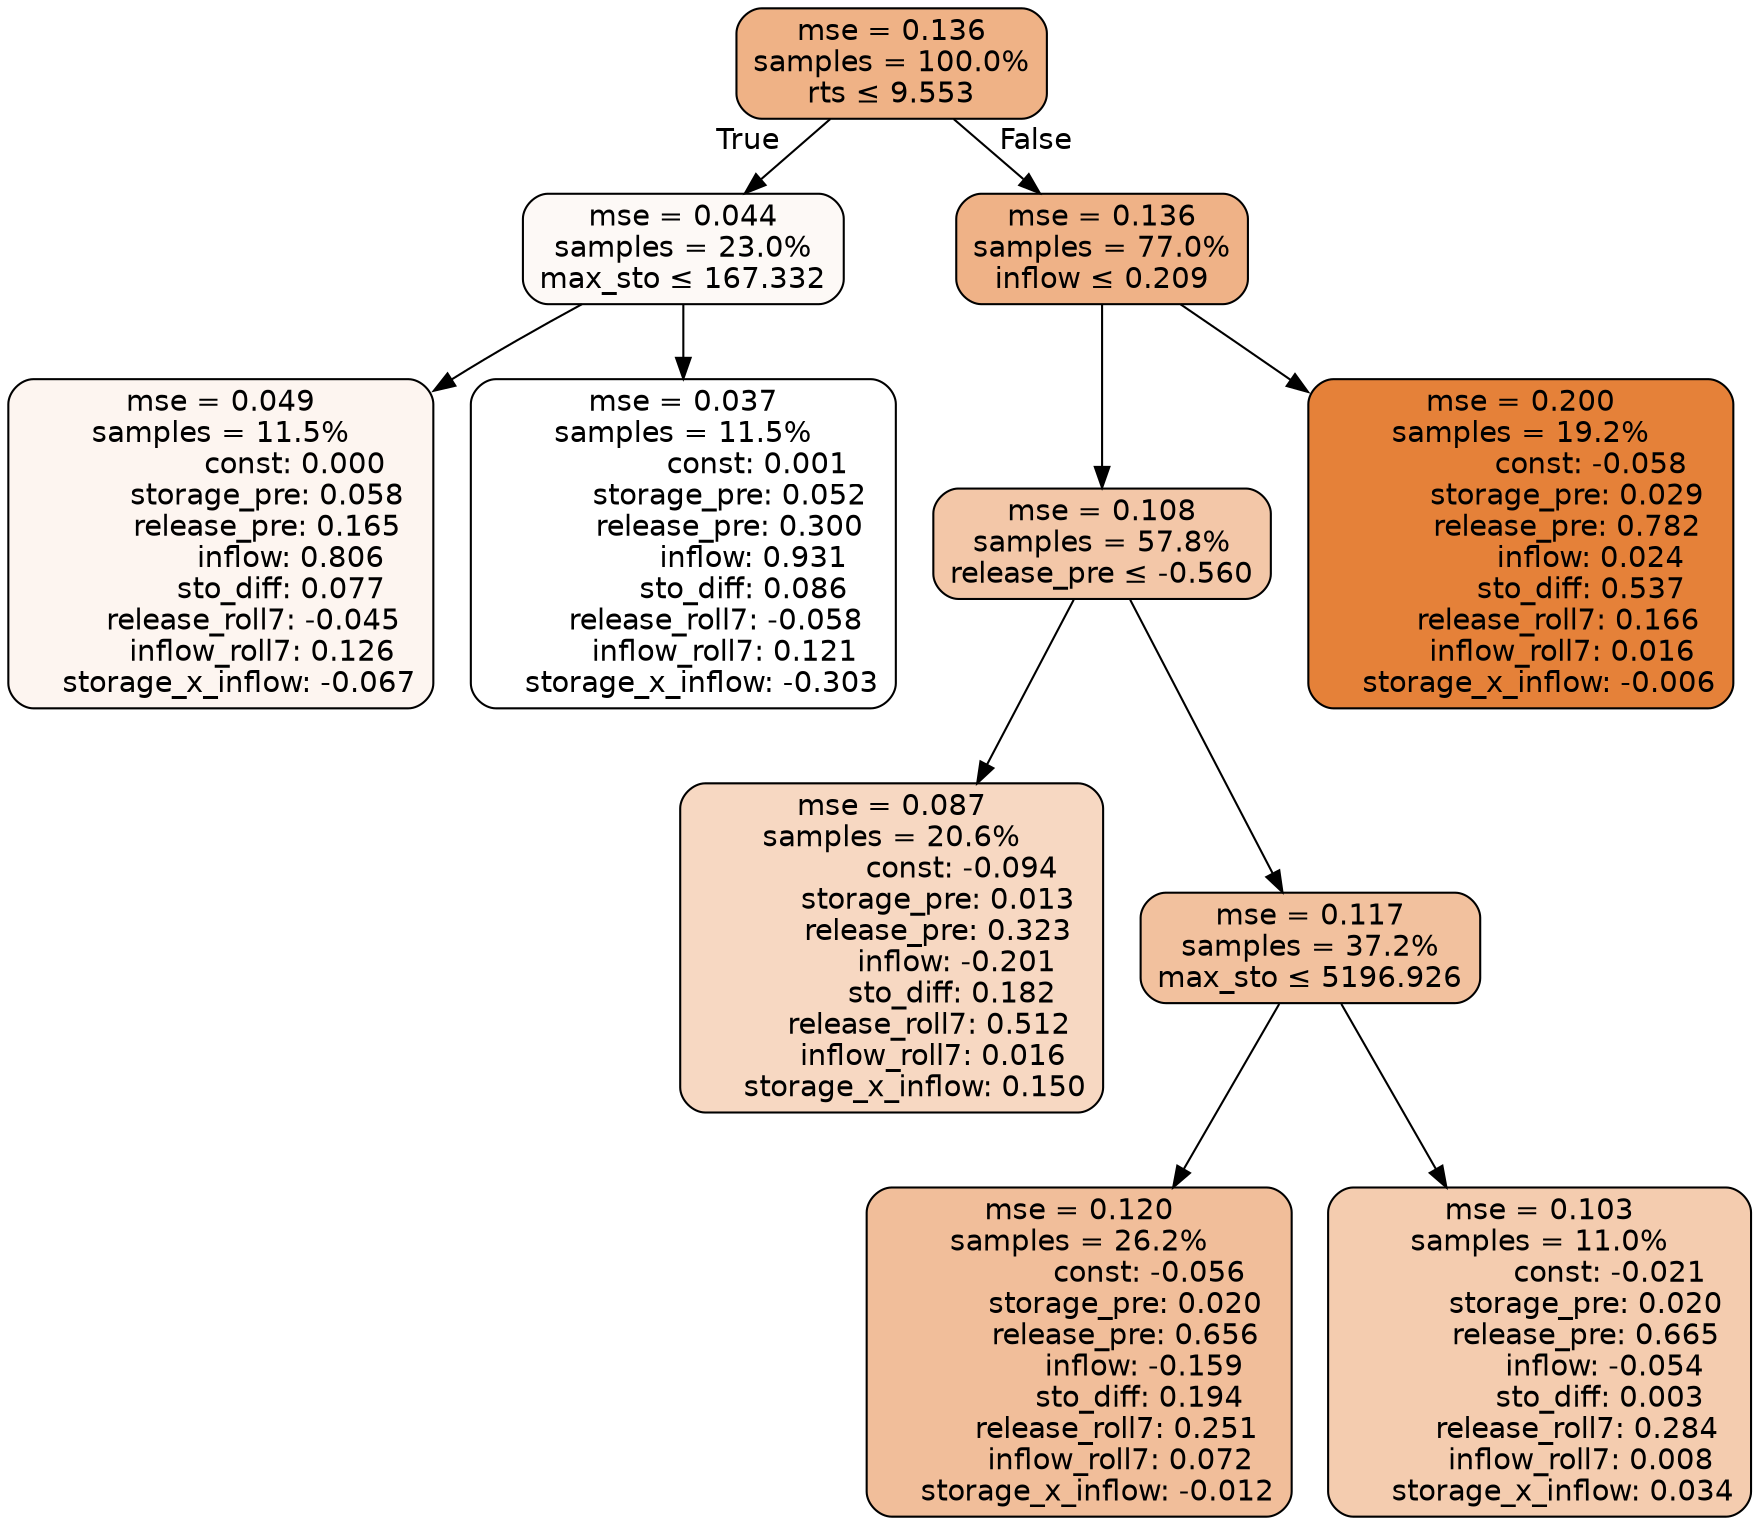 digraph tree {
bgcolor="transparent"
node [shape=rectangle, style="filled, rounded", color="black", fontname=helvetica] ;
edge [fontname=helvetica] ;
	"0" [label="mse = 0.136
samples = 100.0%
rts &le; 9.553", fillcolor="#efb286"]
	"1" [label="mse = 0.044
samples = 23.0%
max_sto &le; 167.332", fillcolor="#fdf9f6"]
	"2" [label="mse = 0.049
samples = 11.5%
                const: 0.000
          storage_pre: 0.058
          release_pre: 0.165
               inflow: 0.806
             sto_diff: 0.077
       release_roll7: -0.045
         inflow_roll7: 0.126
    storage_x_inflow: -0.067", fillcolor="#fdf5f0"]
	"3" [label="mse = 0.037
samples = 11.5%
                const: 0.001
          storage_pre: 0.052
          release_pre: 0.300
               inflow: 0.931
             sto_diff: 0.086
       release_roll7: -0.058
         inflow_roll7: 0.121
    storage_x_inflow: -0.303", fillcolor="#ffffff"]
	"4" [label="mse = 0.136
samples = 77.0%
inflow &le; 0.209", fillcolor="#efb287"]
	"5" [label="mse = 0.108
samples = 57.8%
release_pre &le; -0.560", fillcolor="#f3c7a8"]
	"6" [label="mse = 0.087
samples = 20.6%
               const: -0.094
          storage_pre: 0.013
          release_pre: 0.323
              inflow: -0.201
             sto_diff: 0.182
        release_roll7: 0.512
         inflow_roll7: 0.016
     storage_x_inflow: 0.150", fillcolor="#f7d8c2"]
	"7" [label="mse = 0.117
samples = 37.2%
max_sto &le; 5196.926", fillcolor="#f2c19e"]
	"8" [label="mse = 0.120
samples = 26.2%
               const: -0.056
          storage_pre: 0.020
          release_pre: 0.656
              inflow: -0.159
             sto_diff: 0.194
        release_roll7: 0.251
         inflow_roll7: 0.072
    storage_x_inflow: -0.012", fillcolor="#f1be9a"]
	"9" [label="mse = 0.103
samples = 11.0%
               const: -0.021
          storage_pre: 0.020
          release_pre: 0.665
              inflow: -0.054
             sto_diff: 0.003
        release_roll7: 0.284
         inflow_roll7: 0.008
     storage_x_inflow: 0.034", fillcolor="#f4ccaf"]
	"10" [label="mse = 0.200
samples = 19.2%
               const: -0.058
          storage_pre: 0.029
          release_pre: 0.782
               inflow: 0.024
             sto_diff: 0.537
        release_roll7: 0.166
         inflow_roll7: 0.016
    storage_x_inflow: -0.006", fillcolor="#e58139"]

	"0" -> "1" [labeldistance=2.5, labelangle=45, headlabel="True"]
	"1" -> "2"
	"1" -> "3"
	"0" -> "4" [labeldistance=2.5, labelangle=-45, headlabel="False"]
	"4" -> "5"
	"5" -> "6"
	"5" -> "7"
	"7" -> "8"
	"7" -> "9"
	"4" -> "10"
}